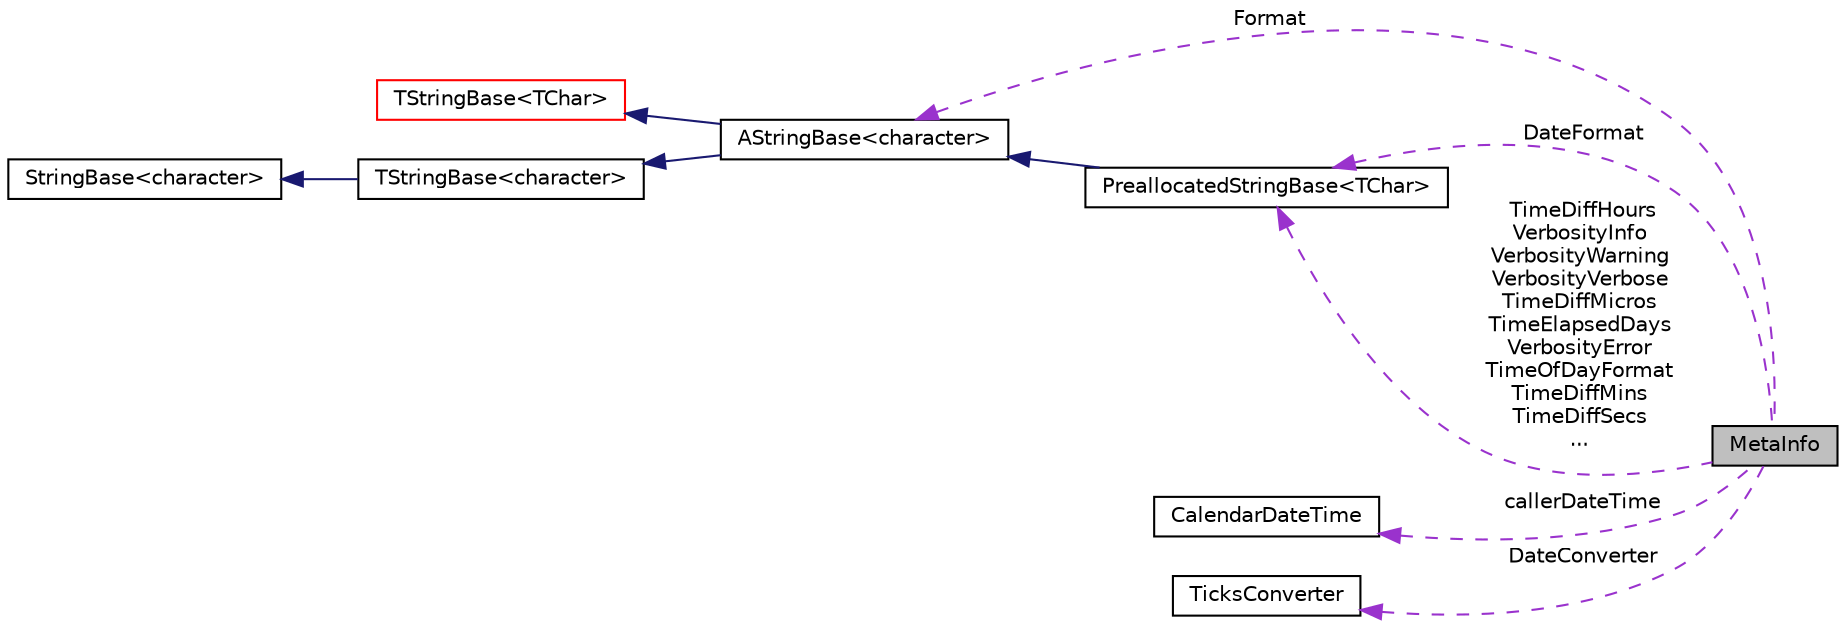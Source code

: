 digraph "MetaInfo"
{
  edge [fontname="Helvetica",fontsize="10",labelfontname="Helvetica",labelfontsize="10"];
  node [fontname="Helvetica",fontsize="10",shape=record];
  rankdir="LR";
  Node1 [label="MetaInfo",height=0.2,width=0.4,color="black", fillcolor="grey75", style="filled", fontcolor="black"];
  Node6 [label="TStringBase\<TChar\>",height=0.2,width=0.4,color="red", fillcolor="white", style="filled",URL="$classaworx_1_1lib_1_1strings_1_1TStringBase.html"];
  Node9 [label="AStringBase\<character\>",height=0.2,width=0.4,color="black", fillcolor="white", style="filled",URL="$classaworx_1_1lib_1_1strings_1_1AStringBase.html"];
  Node10 [label="TStringBase\<character\>",height=0.2,width=0.4,color="black", fillcolor="white", style="filled",URL="$classaworx_1_1lib_1_1strings_1_1TStringBase.html"];
  Node11 [label="StringBase\<character\>",height=0.2,width=0.4,color="black", fillcolor="white", style="filled",URL="$classaworx_1_1lib_1_1strings_1_1StringBase.html"];
  Node4 [label="PreallocatedStringBase\<TChar\>",height=0.2,width=0.4,color="black", fillcolor="white", style="filled",URL="$classaworx_1_1lib_1_1strings_1_1PreallocatedStringBase.html"];
  Node2 -> Node1 [dir="back",color="darkorchid3",fontsize="10",style="dashed",label=" callerDateTime" ,fontname="Helvetica"];
  Node3 -> Node1 [dir="back",color="darkorchid3",fontsize="10",style="dashed",label=" DateConverter" ,fontname="Helvetica"];
  Node4 -> Node1 [dir="back",color="darkorchid3",fontsize="10",style="dashed",label=" DateFormat" ,fontname="Helvetica"];
  Node4 -> Node1 [dir="back",color="darkorchid3",fontsize="10",style="dashed",label=" TimeDiffHours\nVerbosityInfo\nVerbosityWarning\nVerbosityVerbose\nTimeDiffMicros\nTimeElapsedDays\nVerbosityError\nTimeOfDayFormat\nTimeDiffMins\nTimeDiffSecs\n..." ,fontname="Helvetica"];
  Node6 -> Node9 [dir="back",color="midnightblue",fontsize="10",style="solid",fontname="Helvetica"];
  Node9 -> Node1 [dir="back",color="darkorchid3",fontsize="10",style="dashed",label=" Format" ,fontname="Helvetica"];
  Node9 -> Node4 [dir="back",color="midnightblue",fontsize="10",style="solid",fontname="Helvetica"];
  Node10 -> Node9 [dir="back",color="midnightblue",fontsize="10",style="solid",fontname="Helvetica"];
  Node11 -> Node10 [dir="back",color="midnightblue",fontsize="10",style="solid",fontname="Helvetica"];
  Node2 [label="CalendarDateTime",height=0.2,width=0.4,color="black", fillcolor="white", style="filled",URL="$classaworx_1_1lib_1_1time_1_1CalendarDateTime.html"];
  Node3 [label="TicksConverter",height=0.2,width=0.4,color="black", fillcolor="white", style="filled",URL="$classaworx_1_1lib_1_1time_1_1TicksConverter.html"];
}

